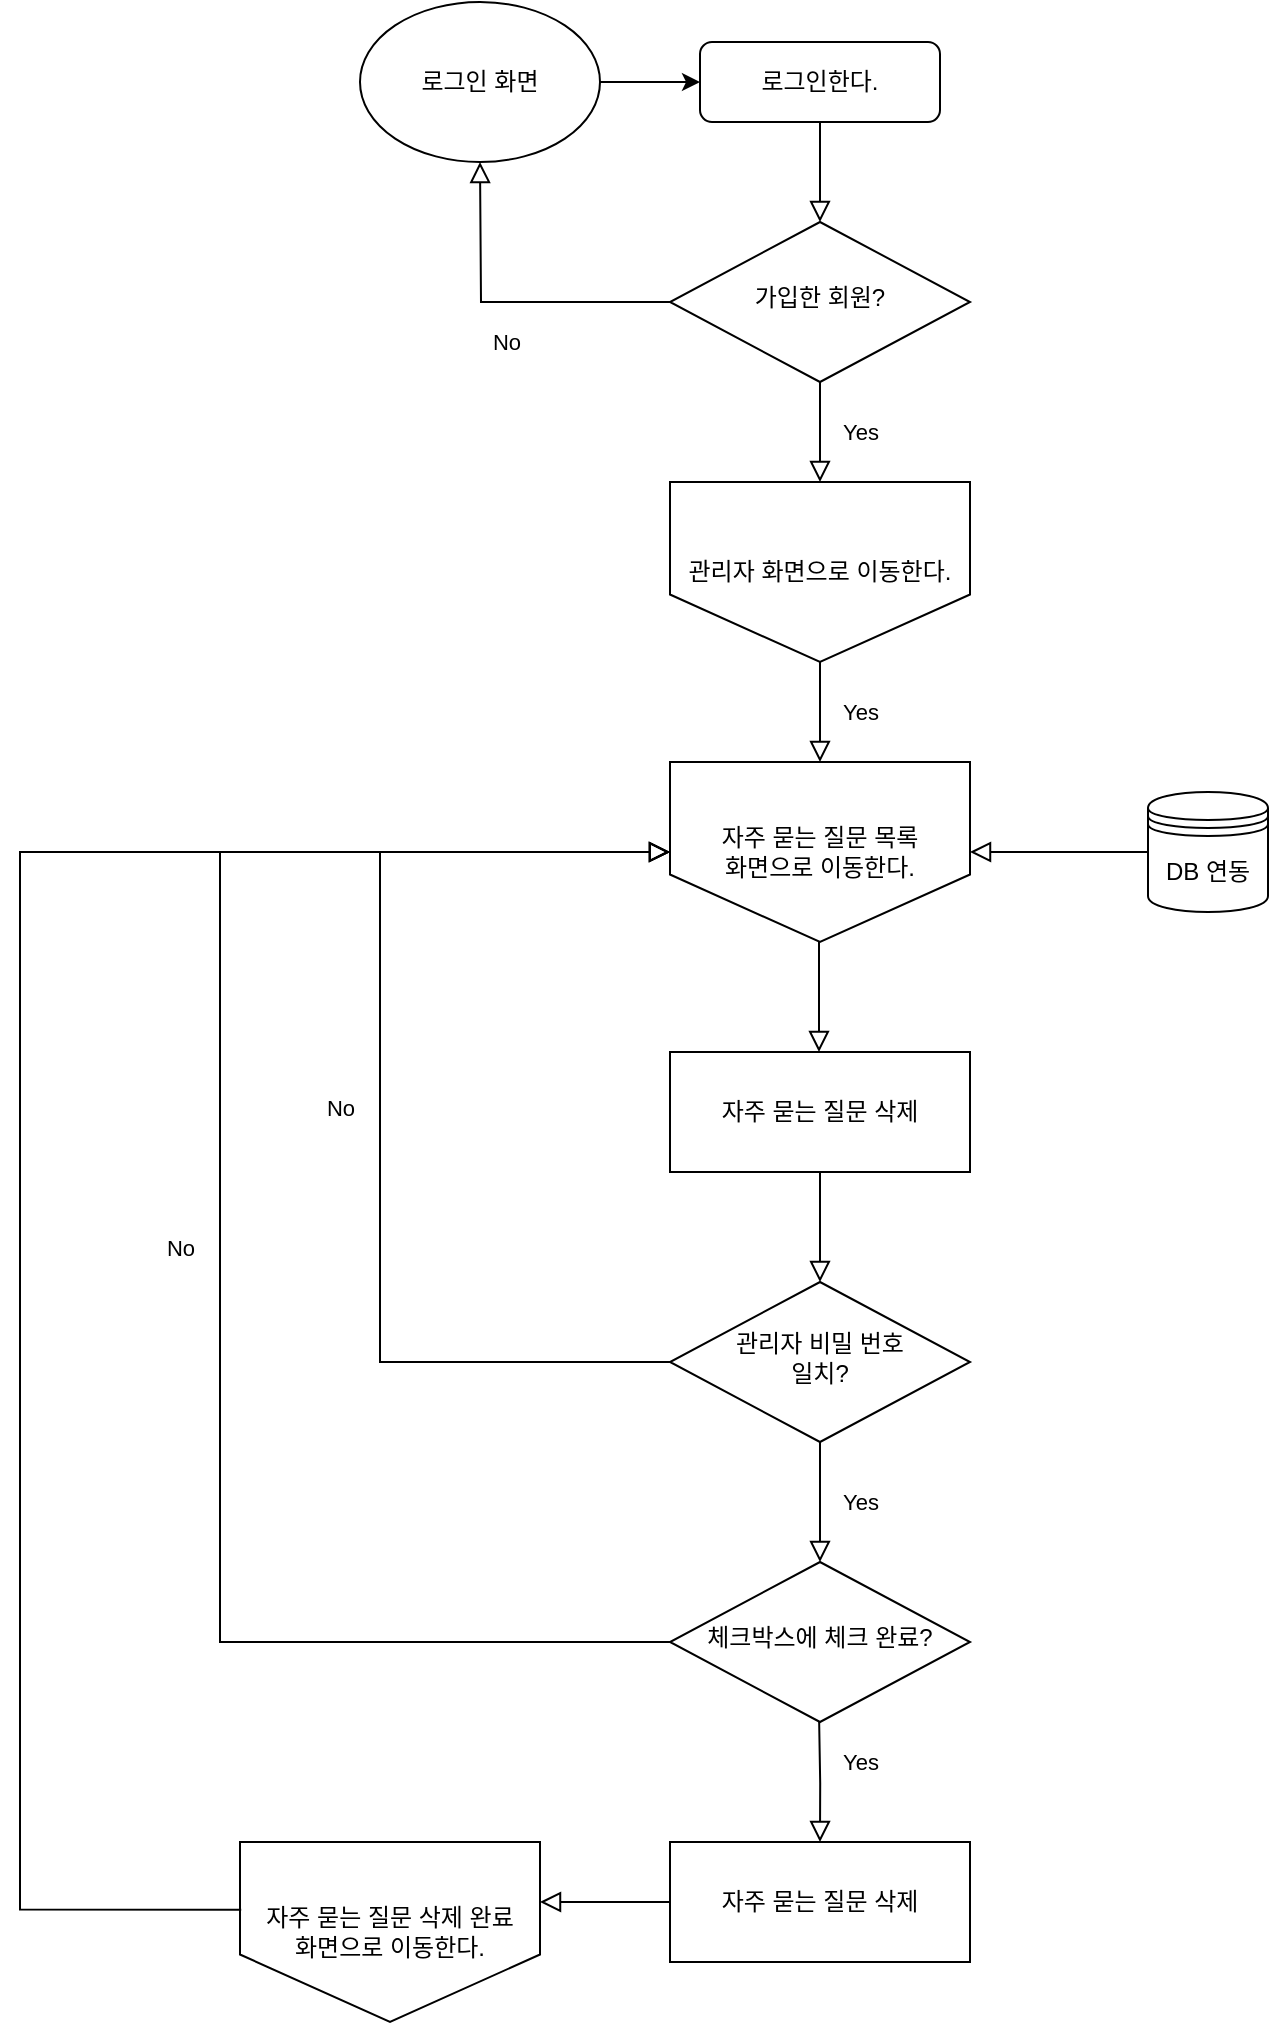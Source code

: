 <mxfile version="20.5.1" type="github">
  <diagram id="C5RBs43oDa-KdzZeNtuy" name="Page-1">
    <mxGraphModel dx="2115" dy="803" grid="1" gridSize="10" guides="1" tooltips="1" connect="1" arrows="1" fold="1" page="1" pageScale="1" pageWidth="827" pageHeight="1169" math="0" shadow="0">
      <root>
        <mxCell id="WIyWlLk6GJQsqaUBKTNV-0" />
        <mxCell id="WIyWlLk6GJQsqaUBKTNV-1" parent="WIyWlLk6GJQsqaUBKTNV-0" />
        <mxCell id="WIyWlLk6GJQsqaUBKTNV-2" value="" style="rounded=0;html=1;jettySize=auto;orthogonalLoop=1;fontSize=11;endArrow=block;endFill=0;endSize=8;strokeWidth=1;shadow=0;labelBackgroundColor=none;edgeStyle=orthogonalEdgeStyle;" parent="WIyWlLk6GJQsqaUBKTNV-1" source="WIyWlLk6GJQsqaUBKTNV-3" target="WIyWlLk6GJQsqaUBKTNV-6" edge="1">
          <mxGeometry relative="1" as="geometry" />
        </mxCell>
        <mxCell id="WIyWlLk6GJQsqaUBKTNV-3" value="로그인한다." style="rounded=1;whiteSpace=wrap;html=1;fontSize=12;glass=0;strokeWidth=1;shadow=0;" parent="WIyWlLk6GJQsqaUBKTNV-1" vertex="1">
          <mxGeometry x="160" y="80" width="120" height="40" as="geometry" />
        </mxCell>
        <mxCell id="WIyWlLk6GJQsqaUBKTNV-4" value="" style="rounded=0;html=1;jettySize=auto;orthogonalLoop=1;fontSize=11;endArrow=block;endFill=0;endSize=8;strokeWidth=1;shadow=0;labelBackgroundColor=none;edgeStyle=orthogonalEdgeStyle;exitX=0;exitY=0.5;exitDx=0;exitDy=0;" parent="WIyWlLk6GJQsqaUBKTNV-1" source="uTJ20x3BxYvYmIFZIfHo-15" target="uTJ20x3BxYvYmIFZIfHo-9" edge="1">
          <mxGeometry y="20" relative="1" as="geometry">
            <mxPoint as="offset" />
            <mxPoint x="320" y="465" as="sourcePoint" />
            <mxPoint x="320" y="505" as="targetPoint" />
            <Array as="points">
              <mxPoint x="420" y="485" />
            </Array>
          </mxGeometry>
        </mxCell>
        <mxCell id="WIyWlLk6GJQsqaUBKTNV-6" value="가입한 회원?" style="rhombus;whiteSpace=wrap;html=1;shadow=0;fontFamily=Helvetica;fontSize=12;align=center;strokeWidth=1;spacing=6;spacingTop=-4;" parent="WIyWlLk6GJQsqaUBKTNV-1" vertex="1">
          <mxGeometry x="145" y="170" width="150" height="80" as="geometry" />
        </mxCell>
        <mxCell id="uTJ20x3BxYvYmIFZIfHo-0" value="로그인 화면" style="ellipse;whiteSpace=wrap;html=1;" vertex="1" parent="WIyWlLk6GJQsqaUBKTNV-1">
          <mxGeometry x="-10" y="60" width="120" height="80" as="geometry" />
        </mxCell>
        <mxCell id="uTJ20x3BxYvYmIFZIfHo-2" value="" style="edgeStyle=segmentEdgeStyle;endArrow=classic;html=1;rounded=0;exitX=1;exitY=0.5;exitDx=0;exitDy=0;" edge="1" parent="WIyWlLk6GJQsqaUBKTNV-1" source="uTJ20x3BxYvYmIFZIfHo-0" target="WIyWlLk6GJQsqaUBKTNV-3">
          <mxGeometry width="50" height="50" relative="1" as="geometry">
            <mxPoint x="80" y="160" as="sourcePoint" />
            <mxPoint x="130" y="110" as="targetPoint" />
          </mxGeometry>
        </mxCell>
        <mxCell id="uTJ20x3BxYvYmIFZIfHo-4" value="관리자 화면으로 이동한다." style="shape=offPageConnector;whiteSpace=wrap;html=1;" vertex="1" parent="WIyWlLk6GJQsqaUBKTNV-1">
          <mxGeometry x="145" y="300" width="150" height="90" as="geometry" />
        </mxCell>
        <mxCell id="uTJ20x3BxYvYmIFZIfHo-5" value="Yes" style="rounded=0;html=1;jettySize=auto;orthogonalLoop=1;fontSize=11;endArrow=block;endFill=0;endSize=8;strokeWidth=1;shadow=0;labelBackgroundColor=none;edgeStyle=orthogonalEdgeStyle;exitX=0.5;exitY=1;exitDx=0;exitDy=0;entryX=0.5;entryY=0;entryDx=0;entryDy=0;" edge="1" parent="WIyWlLk6GJQsqaUBKTNV-1" source="WIyWlLk6GJQsqaUBKTNV-6" target="uTJ20x3BxYvYmIFZIfHo-4">
          <mxGeometry y="20" relative="1" as="geometry">
            <mxPoint as="offset" />
            <mxPoint x="290" y="315" as="sourcePoint" />
            <mxPoint x="220" y="300" as="targetPoint" />
          </mxGeometry>
        </mxCell>
        <mxCell id="uTJ20x3BxYvYmIFZIfHo-7" value="No" style="rounded=0;html=1;jettySize=auto;orthogonalLoop=1;fontSize=11;endArrow=block;endFill=0;endSize=8;strokeWidth=1;shadow=0;labelBackgroundColor=none;edgeStyle=orthogonalEdgeStyle;exitX=0;exitY=0.5;exitDx=0;exitDy=0;" edge="1" parent="WIyWlLk6GJQsqaUBKTNV-1" source="WIyWlLk6GJQsqaUBKTNV-6">
          <mxGeometry y="20" relative="1" as="geometry">
            <mxPoint as="offset" />
            <mxPoint x="49.5" y="90" as="sourcePoint" />
            <mxPoint x="50" y="140" as="targetPoint" />
          </mxGeometry>
        </mxCell>
        <mxCell id="uTJ20x3BxYvYmIFZIfHo-9" value="자주 묻는 질문 목록 &lt;br&gt;화면으로&amp;nbsp;이동한다." style="shape=offPageConnector;whiteSpace=wrap;html=1;" vertex="1" parent="WIyWlLk6GJQsqaUBKTNV-1">
          <mxGeometry x="145" y="440" width="150" height="90" as="geometry" />
        </mxCell>
        <mxCell id="uTJ20x3BxYvYmIFZIfHo-10" value="Yes" style="rounded=0;html=1;jettySize=auto;orthogonalLoop=1;fontSize=11;endArrow=block;endFill=0;endSize=8;strokeWidth=1;shadow=0;labelBackgroundColor=none;edgeStyle=orthogonalEdgeStyle;exitX=0.5;exitY=1;exitDx=0;exitDy=0;entryX=0.5;entryY=0;entryDx=0;entryDy=0;" edge="1" parent="WIyWlLk6GJQsqaUBKTNV-1" source="uTJ20x3BxYvYmIFZIfHo-4" target="uTJ20x3BxYvYmIFZIfHo-9">
          <mxGeometry y="20" relative="1" as="geometry">
            <mxPoint as="offset" />
            <mxPoint x="220" y="380" as="sourcePoint" />
            <mxPoint x="220" y="430" as="targetPoint" />
          </mxGeometry>
        </mxCell>
        <mxCell id="uTJ20x3BxYvYmIFZIfHo-15" value="DB 연동" style="shape=datastore;whiteSpace=wrap;html=1;" vertex="1" parent="WIyWlLk6GJQsqaUBKTNV-1">
          <mxGeometry x="384" y="455" width="60" height="60" as="geometry" />
        </mxCell>
        <mxCell id="uTJ20x3BxYvYmIFZIfHo-19" value="자주 묻는 질문 삭제" style="rounded=0;whiteSpace=wrap;html=1;" vertex="1" parent="WIyWlLk6GJQsqaUBKTNV-1">
          <mxGeometry x="145" y="585" width="150" height="60" as="geometry" />
        </mxCell>
        <mxCell id="uTJ20x3BxYvYmIFZIfHo-23" value="관리자 비밀 번호 &lt;br&gt;일치?" style="rhombus;whiteSpace=wrap;html=1;shadow=0;fontFamily=Helvetica;fontSize=12;align=center;strokeWidth=1;spacing=6;spacingTop=-4;" vertex="1" parent="WIyWlLk6GJQsqaUBKTNV-1">
          <mxGeometry x="145" y="700" width="150" height="80" as="geometry" />
        </mxCell>
        <mxCell id="uTJ20x3BxYvYmIFZIfHo-25" value="" style="rounded=0;html=1;jettySize=auto;orthogonalLoop=1;fontSize=11;endArrow=block;endFill=0;endSize=8;strokeWidth=1;shadow=0;labelBackgroundColor=none;edgeStyle=orthogonalEdgeStyle;exitX=0.5;exitY=1;exitDx=0;exitDy=0;" edge="1" parent="WIyWlLk6GJQsqaUBKTNV-1" target="uTJ20x3BxYvYmIFZIfHo-19">
          <mxGeometry x="-0.64" y="20" relative="1" as="geometry">
            <mxPoint as="offset" />
            <mxPoint x="219.5" y="530" as="sourcePoint" />
            <mxPoint x="219.5" y="580" as="targetPoint" />
          </mxGeometry>
        </mxCell>
        <mxCell id="uTJ20x3BxYvYmIFZIfHo-27" value="" style="rounded=0;html=1;jettySize=auto;orthogonalLoop=1;fontSize=11;endArrow=block;endFill=0;endSize=8;strokeWidth=1;shadow=0;labelBackgroundColor=none;edgeStyle=orthogonalEdgeStyle;exitX=0.5;exitY=1;exitDx=0;exitDy=0;" edge="1" parent="WIyWlLk6GJQsqaUBKTNV-1" source="uTJ20x3BxYvYmIFZIfHo-19">
          <mxGeometry y="20" relative="1" as="geometry">
            <mxPoint as="offset" />
            <mxPoint x="210" y="670" as="sourcePoint" />
            <mxPoint x="220" y="700" as="targetPoint" />
            <Array as="points">
              <mxPoint x="220" y="700" />
            </Array>
          </mxGeometry>
        </mxCell>
        <mxCell id="uTJ20x3BxYvYmIFZIfHo-28" value="체크박스에 체크 완료?" style="rhombus;whiteSpace=wrap;html=1;shadow=0;fontFamily=Helvetica;fontSize=12;align=center;strokeWidth=1;spacing=6;spacingTop=-4;" vertex="1" parent="WIyWlLk6GJQsqaUBKTNV-1">
          <mxGeometry x="145" y="840" width="150" height="80" as="geometry" />
        </mxCell>
        <mxCell id="uTJ20x3BxYvYmIFZIfHo-29" value="Yes" style="rounded=0;html=1;jettySize=auto;orthogonalLoop=1;fontSize=11;endArrow=block;endFill=0;endSize=8;strokeWidth=1;shadow=0;labelBackgroundColor=none;edgeStyle=orthogonalEdgeStyle;exitX=0.5;exitY=1;exitDx=0;exitDy=0;entryX=0.5;entryY=0;entryDx=0;entryDy=0;" edge="1" parent="WIyWlLk6GJQsqaUBKTNV-1" source="uTJ20x3BxYvYmIFZIfHo-23" target="uTJ20x3BxYvYmIFZIfHo-28">
          <mxGeometry y="20" relative="1" as="geometry">
            <mxPoint as="offset" />
            <mxPoint x="280" y="790" as="sourcePoint" />
            <mxPoint x="281" y="845" as="targetPoint" />
            <Array as="points" />
          </mxGeometry>
        </mxCell>
        <mxCell id="uTJ20x3BxYvYmIFZIfHo-31" value="자주 묻는 질문 삭제" style="rounded=0;whiteSpace=wrap;html=1;" vertex="1" parent="WIyWlLk6GJQsqaUBKTNV-1">
          <mxGeometry x="145" y="980" width="150" height="60" as="geometry" />
        </mxCell>
        <mxCell id="uTJ20x3BxYvYmIFZIfHo-32" value="Yes" style="rounded=0;html=1;jettySize=auto;orthogonalLoop=1;fontSize=11;endArrow=block;endFill=0;endSize=8;strokeWidth=1;shadow=0;labelBackgroundColor=none;edgeStyle=orthogonalEdgeStyle;exitX=0.5;exitY=1;exitDx=0;exitDy=0;entryX=0.5;entryY=0;entryDx=0;entryDy=0;" edge="1" parent="WIyWlLk6GJQsqaUBKTNV-1" target="uTJ20x3BxYvYmIFZIfHo-31">
          <mxGeometry x="-0.338" y="20" relative="1" as="geometry">
            <mxPoint as="offset" />
            <mxPoint x="219.58" y="920" as="sourcePoint" />
            <mxPoint x="220" y="980" as="targetPoint" />
            <Array as="points" />
          </mxGeometry>
        </mxCell>
        <mxCell id="uTJ20x3BxYvYmIFZIfHo-33" value="자주 묻는 질문 삭제 완료&lt;br&gt;화면으로&amp;nbsp;이동한다." style="shape=offPageConnector;whiteSpace=wrap;html=1;" vertex="1" parent="WIyWlLk6GJQsqaUBKTNV-1">
          <mxGeometry x="-70" y="980" width="150" height="90" as="geometry" />
        </mxCell>
        <mxCell id="uTJ20x3BxYvYmIFZIfHo-34" value="" style="rounded=0;html=1;jettySize=auto;orthogonalLoop=1;fontSize=11;endArrow=block;endFill=0;endSize=8;strokeWidth=1;shadow=0;labelBackgroundColor=none;edgeStyle=orthogonalEdgeStyle;exitX=0;exitY=0.5;exitDx=0;exitDy=0;" edge="1" parent="WIyWlLk6GJQsqaUBKTNV-1" source="uTJ20x3BxYvYmIFZIfHo-31">
          <mxGeometry x="-0.338" y="20" relative="1" as="geometry">
            <mxPoint as="offset" />
            <mxPoint x="100.0" y="1040" as="sourcePoint" />
            <mxPoint x="80" y="1010" as="targetPoint" />
            <Array as="points" />
          </mxGeometry>
        </mxCell>
        <mxCell id="uTJ20x3BxYvYmIFZIfHo-35" value="" style="rounded=0;html=1;jettySize=auto;orthogonalLoop=1;fontSize=11;endArrow=block;endFill=0;endSize=8;strokeWidth=1;shadow=0;labelBackgroundColor=none;edgeStyle=orthogonalEdgeStyle;exitX=0.004;exitY=0.376;exitDx=0;exitDy=0;exitPerimeter=0;entryX=0;entryY=0.5;entryDx=0;entryDy=0;" edge="1" parent="WIyWlLk6GJQsqaUBKTNV-1" source="uTJ20x3BxYvYmIFZIfHo-33" target="uTJ20x3BxYvYmIFZIfHo-9">
          <mxGeometry x="-0.338" y="20" relative="1" as="geometry">
            <mxPoint as="offset" />
            <mxPoint x="-105" y="1009.58" as="sourcePoint" />
            <mxPoint x="-170" y="1009.58" as="targetPoint" />
            <Array as="points">
              <mxPoint x="-180" y="1014" />
              <mxPoint x="-180" y="485" />
            </Array>
          </mxGeometry>
        </mxCell>
        <mxCell id="uTJ20x3BxYvYmIFZIfHo-36" value="No" style="rounded=0;html=1;jettySize=auto;orthogonalLoop=1;fontSize=11;endArrow=block;endFill=0;endSize=8;strokeWidth=1;shadow=0;labelBackgroundColor=none;edgeStyle=orthogonalEdgeStyle;exitX=0;exitY=0.5;exitDx=0;exitDy=0;entryX=0;entryY=0.5;entryDx=0;entryDy=0;" edge="1" parent="WIyWlLk6GJQsqaUBKTNV-1" source="uTJ20x3BxYvYmIFZIfHo-23" target="uTJ20x3BxYvYmIFZIfHo-9">
          <mxGeometry y="20" relative="1" as="geometry">
            <mxPoint as="offset" />
            <mxPoint x="40" y="690" as="sourcePoint" />
            <mxPoint x="40" y="745" as="targetPoint" />
            <Array as="points">
              <mxPoint y="740" />
              <mxPoint y="485" />
            </Array>
          </mxGeometry>
        </mxCell>
        <mxCell id="uTJ20x3BxYvYmIFZIfHo-37" value="No" style="rounded=0;html=1;jettySize=auto;orthogonalLoop=1;fontSize=11;endArrow=block;endFill=0;endSize=8;strokeWidth=1;shadow=0;labelBackgroundColor=none;edgeStyle=orthogonalEdgeStyle;exitX=0;exitY=0.5;exitDx=0;exitDy=0;entryX=0;entryY=0.5;entryDx=0;entryDy=0;" edge="1" parent="WIyWlLk6GJQsqaUBKTNV-1" source="uTJ20x3BxYvYmIFZIfHo-28" target="uTJ20x3BxYvYmIFZIfHo-9">
          <mxGeometry y="20" relative="1" as="geometry">
            <mxPoint as="offset" />
            <mxPoint x="65" y="935" as="sourcePoint" />
            <mxPoint x="65" y="680.0" as="targetPoint" />
            <Array as="points">
              <mxPoint x="-80" y="880" />
              <mxPoint x="-80" y="485" />
            </Array>
          </mxGeometry>
        </mxCell>
      </root>
    </mxGraphModel>
  </diagram>
</mxfile>
